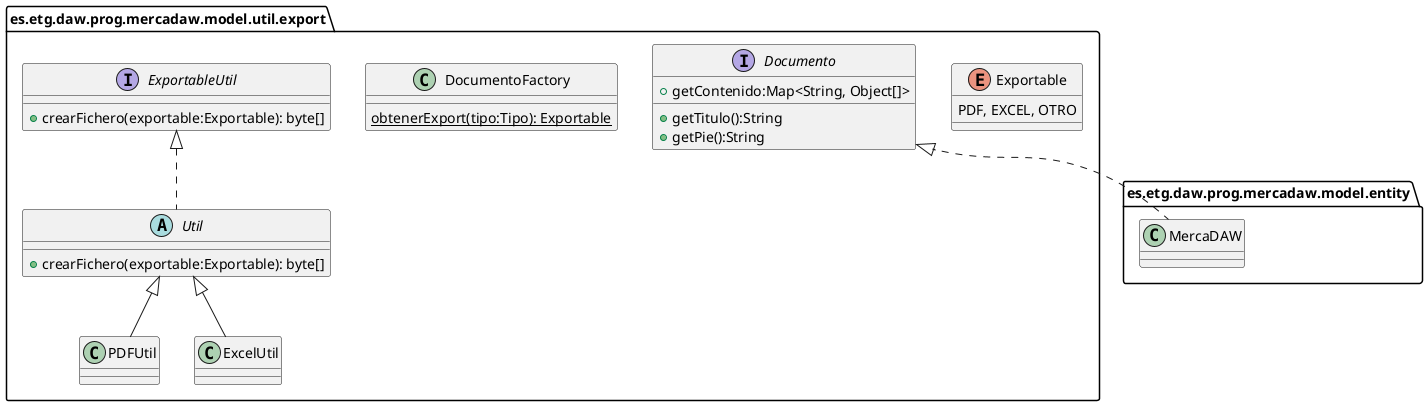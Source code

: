 @startuml export
set separator none
package es.etg.daw.prog.mercadaw.model.util.export{
    
    enum Exportable{
        PDF, EXCEL, OTRO
    }

    class PDFUtil{

    }

    class ExcelUtil{

    }

    abstract Util{
        + crearFichero(exportable:Exportable): byte[]
    }

    interface ExportableUtil{
        + crearFichero(exportable:Exportable): byte[]
    }

    class DocumentoFactory{
       {static} obtenerExport(tipo:Tipo): Exportable
    }

    interface Documento{
        + getContenido:Map<String, Object[]>
        + getTitulo():String
        + getPie():String
    }
}

package es.etg.daw.prog.mercadaw.model.entity{
    class MercaDAW
}




Util <|-- PDFUtil
Util <|-- ExcelUtil
ExportableUtil <|.. Util 
Documento <|.. MercaDAW

@enduml

